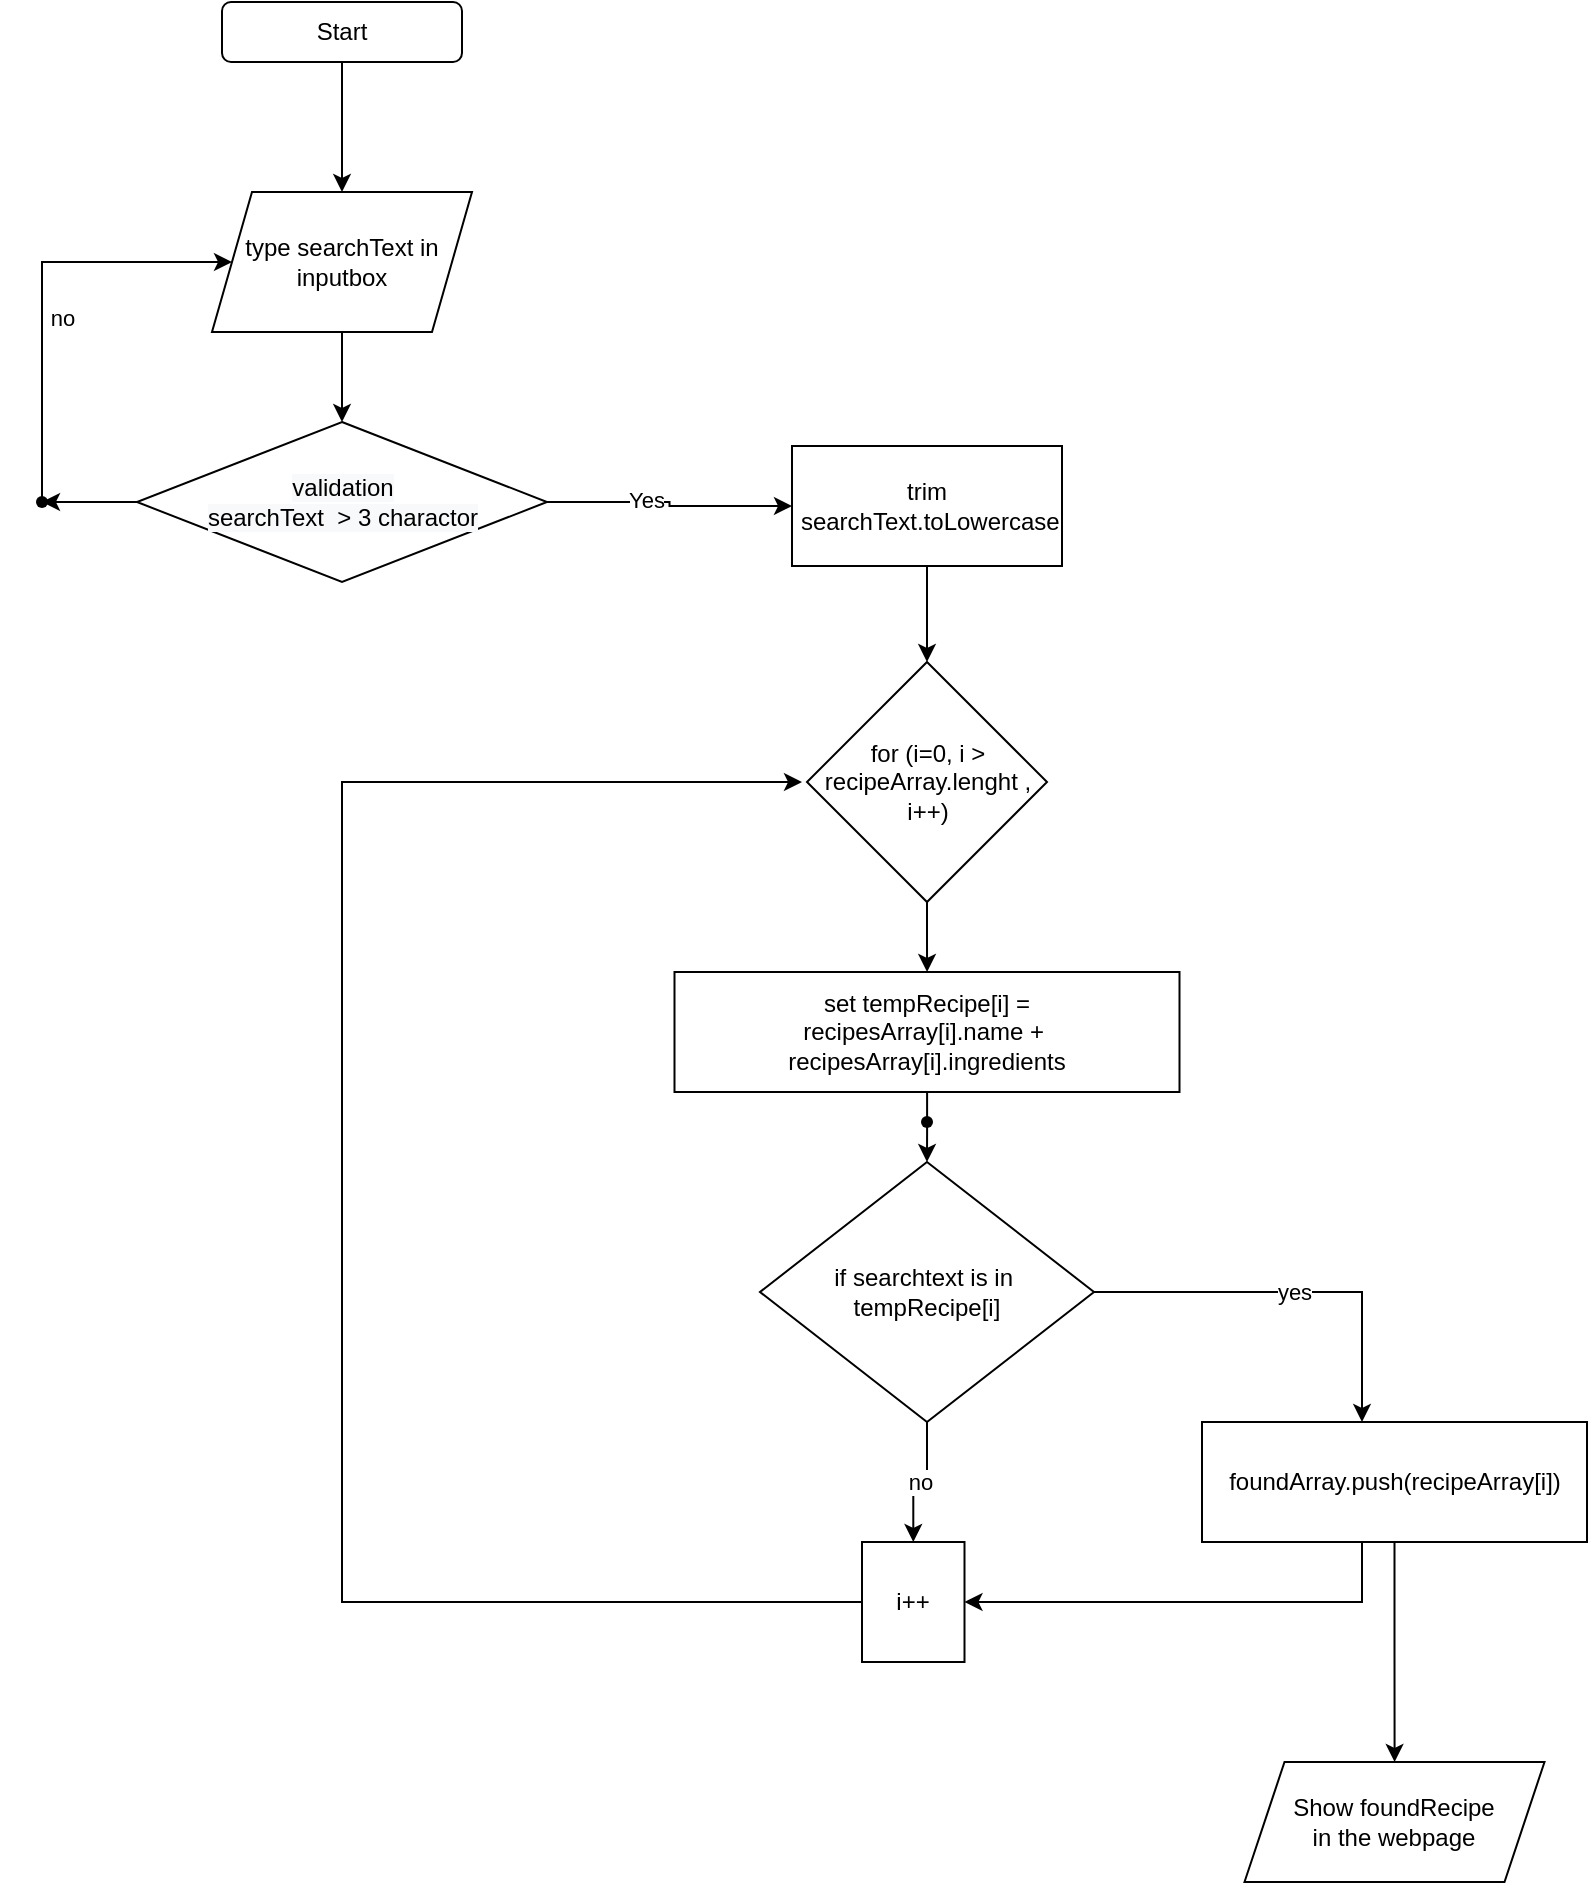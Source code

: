 <mxfile version="15.9.1" type="device"><diagram id="QvSIoyLavAdgsMwOjaQM" name="Page-1"><mxGraphModel dx="1038" dy="547" grid="1" gridSize="10" guides="1" tooltips="1" connect="1" arrows="1" fold="1" page="1" pageScale="1" pageWidth="827" pageHeight="1169" math="0" shadow="0"><root><mxCell id="0"/><mxCell id="1" parent="0"/><mxCell id="PykKwp6sAyieT-DOhMQn-3" value="" style="edgeStyle=orthogonalEdgeStyle;rounded=0;orthogonalLoop=1;jettySize=auto;html=1;" parent="1" source="ATR0_-sKv2_euPzNMutx-1" target="PykKwp6sAyieT-DOhMQn-1" edge="1"><mxGeometry relative="1" as="geometry"/></mxCell><mxCell id="ATR0_-sKv2_euPzNMutx-1" value="Start" style="rounded=1;whiteSpace=wrap;html=1;" parent="1" vertex="1"><mxGeometry x="110" y="40" width="120" height="30" as="geometry"/></mxCell><mxCell id="ATR0_-sKv2_euPzNMutx-5" value="" style="edgeStyle=orthogonalEdgeStyle;rounded=0;orthogonalLoop=1;jettySize=auto;html=1;entryX=0.5;entryY=0;entryDx=0;entryDy=0;startArrow=none;" parent="1" source="PykKwp6sAyieT-DOhMQn-1" target="ATR0_-sKv2_euPzNMutx-6" edge="1"><mxGeometry relative="1" as="geometry"><mxPoint x="160" y="220" as="targetPoint"/></mxGeometry></mxCell><mxCell id="ATR0_-sKv2_euPzNMutx-8" value="" style="edgeStyle=orthogonalEdgeStyle;rounded=0;orthogonalLoop=1;jettySize=auto;html=1;" parent="1" source="ATR0_-sKv2_euPzNMutx-6" target="ATR0_-sKv2_euPzNMutx-7" edge="1"><mxGeometry relative="1" as="geometry"/></mxCell><mxCell id="ATR0_-sKv2_euPzNMutx-12" value="Yes" style="edgeLabel;html=1;align=center;verticalAlign=middle;resizable=0;points=[];" parent="ATR0_-sKv2_euPzNMutx-8" vertex="1" connectable="0"><mxGeometry x="-0.202" y="1" relative="1" as="geometry"><mxPoint as="offset"/></mxGeometry></mxCell><mxCell id="PykKwp6sAyieT-DOhMQn-6" value="" style="edgeStyle=orthogonalEdgeStyle;rounded=0;orthogonalLoop=1;jettySize=auto;html=1;" parent="1" source="ATR0_-sKv2_euPzNMutx-6" target="PykKwp6sAyieT-DOhMQn-5" edge="1"><mxGeometry relative="1" as="geometry"/></mxCell><mxCell id="ATR0_-sKv2_euPzNMutx-6" value="&lt;span style=&quot;color: rgb(0 , 0 , 0) ; font-family: &amp;#34;helvetica&amp;#34; ; font-size: 12px ; font-style: normal ; font-weight: 400 ; letter-spacing: normal ; text-align: center ; text-indent: 0px ; text-transform: none ; word-spacing: 0px ; background-color: rgb(248 , 249 , 250) ; display: inline ; float: none&quot;&gt;validation&lt;/span&gt;&lt;br style=&quot;color: rgb(0 , 0 , 0) ; font-family: &amp;#34;helvetica&amp;#34; ; font-size: 12px ; font-style: normal ; font-weight: 400 ; letter-spacing: normal ; text-align: center ; text-indent: 0px ; text-transform: none ; word-spacing: 0px ; background-color: rgb(248 , 249 , 250)&quot;&gt;&lt;span style=&quot;color: rgb(0 , 0 , 0) ; font-family: &amp;#34;helvetica&amp;#34; ; font-size: 12px ; font-style: normal ; font-weight: 400 ; letter-spacing: normal ; text-align: center ; text-indent: 0px ; text-transform: none ; word-spacing: 0px ; background-color: rgb(248 , 249 , 250) ; display: inline ; float: none&quot;&gt;searchText&amp;nbsp; &amp;gt; 3 charactor&lt;/span&gt;" style="rhombus;whiteSpace=wrap;html=1;" parent="1" vertex="1"><mxGeometry x="67.5" y="250" width="205" height="80" as="geometry"/></mxCell><mxCell id="PykKwp6sAyieT-DOhMQn-17" value="" style="edgeStyle=orthogonalEdgeStyle;rounded=0;orthogonalLoop=1;jettySize=auto;html=1;" parent="1" source="ATR0_-sKv2_euPzNMutx-7" target="ATR0_-sKv2_euPzNMutx-20" edge="1"><mxGeometry relative="1" as="geometry"/></mxCell><mxCell id="ATR0_-sKv2_euPzNMutx-7" value="trim&lt;br&gt;&amp;nbsp;searchText.toLowercase" style="whiteSpace=wrap;html=1;" parent="1" vertex="1"><mxGeometry x="395" y="262" width="135" height="60" as="geometry"/></mxCell><mxCell id="PykKwp6sAyieT-DOhMQn-19" value="" style="edgeStyle=orthogonalEdgeStyle;rounded=0;orthogonalLoop=1;jettySize=auto;html=1;" parent="1" source="ATR0_-sKv2_euPzNMutx-13" target="PykKwp6sAyieT-DOhMQn-13" edge="1"><mxGeometry relative="1" as="geometry"/></mxCell><mxCell id="ATR0_-sKv2_euPzNMutx-13" value="set tempRecipe[i] = &lt;br&gt;recipesArray[i].name +&amp;nbsp;&lt;br&gt;recipesArray[i].ingredients" style="rounded=0;whiteSpace=wrap;html=1;" parent="1" vertex="1"><mxGeometry x="336.25" y="525" width="252.5" height="60" as="geometry"/></mxCell><mxCell id="PykKwp6sAyieT-DOhMQn-18" value="" style="edgeStyle=orthogonalEdgeStyle;rounded=0;orthogonalLoop=1;jettySize=auto;html=1;" parent="1" source="ATR0_-sKv2_euPzNMutx-20" target="ATR0_-sKv2_euPzNMutx-13" edge="1"><mxGeometry relative="1" as="geometry"/></mxCell><mxCell id="ATR0_-sKv2_euPzNMutx-20" value="for (i=0, i &amp;gt; recipeArray.lenght , i++)&lt;br&gt;" style="rhombus;whiteSpace=wrap;html=1;rounded=0;" parent="1" vertex="1"><mxGeometry x="402.5" y="370" width="120" height="120" as="geometry"/></mxCell><mxCell id="PykKwp6sAyieT-DOhMQn-43" style="edgeStyle=orthogonalEdgeStyle;rounded=0;orthogonalLoop=1;jettySize=auto;html=1;entryX=1;entryY=0.5;entryDx=0;entryDy=0;" parent="1" source="ATR0_-sKv2_euPzNMutx-41" target="PykKwp6sAyieT-DOhMQn-15" edge="1"><mxGeometry relative="1" as="geometry"><Array as="points"><mxPoint x="680" y="840"/></Array></mxGeometry></mxCell><mxCell id="PykKwp6sAyieT-DOhMQn-49" value="" style="edgeStyle=orthogonalEdgeStyle;rounded=0;orthogonalLoop=1;jettySize=auto;html=1;" parent="1" source="ATR0_-sKv2_euPzNMutx-41" target="PykKwp6sAyieT-DOhMQn-48" edge="1"><mxGeometry relative="1" as="geometry"/></mxCell><mxCell id="ATR0_-sKv2_euPzNMutx-41" value="foundArray.push(recipeArray[i])" style="whiteSpace=wrap;html=1;rounded=0;" parent="1" vertex="1"><mxGeometry x="600" y="750" width="192.5" height="60" as="geometry"/></mxCell><mxCell id="PykKwp6sAyieT-DOhMQn-1" value="&lt;span&gt;type searchText in inputbox&lt;/span&gt;" style="shape=parallelogram;perimeter=parallelogramPerimeter;whiteSpace=wrap;html=1;fixedSize=1;size=20;" parent="1" vertex="1"><mxGeometry x="105" y="135" width="130" height="70" as="geometry"/></mxCell><mxCell id="PykKwp6sAyieT-DOhMQn-8" value="no" style="edgeStyle=orthogonalEdgeStyle;rounded=0;orthogonalLoop=1;jettySize=auto;html=1;entryX=0;entryY=0.5;entryDx=0;entryDy=0;" parent="1" source="PykKwp6sAyieT-DOhMQn-5" target="PykKwp6sAyieT-DOhMQn-1" edge="1"><mxGeometry x="-0.143" y="-10" relative="1" as="geometry"><mxPoint x="40" y="170" as="targetPoint"/><Array as="points"><mxPoint x="20" y="290"/><mxPoint x="20" y="170"/></Array><mxPoint as="offset"/></mxGeometry></mxCell><mxCell id="PykKwp6sAyieT-DOhMQn-5" value="" style="shape=waypoint;size=6;pointerEvents=1;points=[];fillColor=rgba(255, 255, 255, 1);resizable=0;rotatable=0;perimeter=centerPerimeter;snapToPoint=1;" parent="1" vertex="1"><mxGeometry y="270" width="40" height="40" as="geometry"/></mxCell><mxCell id="PykKwp6sAyieT-DOhMQn-20" value="yes" style="edgeStyle=orthogonalEdgeStyle;rounded=0;orthogonalLoop=1;jettySize=auto;html=1;" parent="1" source="PykKwp6sAyieT-DOhMQn-13" target="ATR0_-sKv2_euPzNMutx-41" edge="1"><mxGeometry relative="1" as="geometry"><Array as="points"><mxPoint x="680" y="685"/></Array></mxGeometry></mxCell><mxCell id="PykKwp6sAyieT-DOhMQn-42" value="no" style="edgeStyle=orthogonalEdgeStyle;rounded=0;orthogonalLoop=1;jettySize=auto;html=1;" parent="1" source="PykKwp6sAyieT-DOhMQn-13" target="PykKwp6sAyieT-DOhMQn-15" edge="1"><mxGeometry relative="1" as="geometry"/></mxCell><mxCell id="PykKwp6sAyieT-DOhMQn-13" value="&lt;span&gt;if searchtext is in&amp;nbsp;&lt;br&gt;tempRecipe[i]&lt;br&gt;&lt;/span&gt;" style="rhombus;whiteSpace=wrap;html=1;" parent="1" vertex="1"><mxGeometry x="379" y="620" width="167" height="130" as="geometry"/></mxCell><mxCell id="PykKwp6sAyieT-DOhMQn-47" style="edgeStyle=orthogonalEdgeStyle;rounded=0;orthogonalLoop=1;jettySize=auto;html=1;" parent="1" source="PykKwp6sAyieT-DOhMQn-15" edge="1"><mxGeometry relative="1" as="geometry"><mxPoint x="400" y="430" as="targetPoint"/><Array as="points"><mxPoint x="170" y="840"/><mxPoint x="170" y="430"/></Array></mxGeometry></mxCell><mxCell id="PykKwp6sAyieT-DOhMQn-15" value="i++" style="rounded=0;whiteSpace=wrap;html=1;" parent="1" vertex="1"><mxGeometry x="430" y="810" width="51.25" height="60" as="geometry"/></mxCell><mxCell id="PykKwp6sAyieT-DOhMQn-25" value="" style="shape=waypoint;size=6;pointerEvents=1;points=[];fillColor=rgba(255, 255, 255, 1);resizable=0;rotatable=0;perimeter=centerPerimeter;snapToPoint=1;rounded=0;" parent="1" vertex="1"><mxGeometry x="442.5" y="580" width="40" height="40" as="geometry"/></mxCell><mxCell id="PykKwp6sAyieT-DOhMQn-48" value="&lt;span&gt;Show foundRecipe&lt;/span&gt;&lt;br&gt;&lt;span&gt;in the webpage&lt;/span&gt;" style="shape=parallelogram;perimeter=parallelogramPerimeter;whiteSpace=wrap;html=1;fixedSize=1;" parent="1" vertex="1"><mxGeometry x="621.25" y="920" width="150" height="60" as="geometry"/></mxCell><mxCell id="pkssGIy1uyCgex5oGpcI-2" style="edgeStyle=orthogonalEdgeStyle;rounded=0;orthogonalLoop=1;jettySize=auto;html=1;" edge="1" parent="1"><mxGeometry relative="1" as="geometry"><mxPoint x="40" y="170" as="targetPoint"/><mxPoint x="40" y="170" as="sourcePoint"/></mxGeometry></mxCell></root></mxGraphModel></diagram></mxfile>